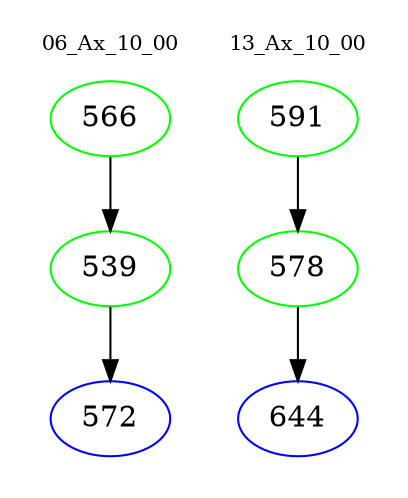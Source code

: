 digraph{
subgraph cluster_0 {
color = white
label = "06_Ax_10_00";
fontsize=10;
T0_566 [label="566", color="green"]
T0_566 -> T0_539 [color="black"]
T0_539 [label="539", color="green"]
T0_539 -> T0_572 [color="black"]
T0_572 [label="572", color="blue"]
}
subgraph cluster_1 {
color = white
label = "13_Ax_10_00";
fontsize=10;
T1_591 [label="591", color="green"]
T1_591 -> T1_578 [color="black"]
T1_578 [label="578", color="green"]
T1_578 -> T1_644 [color="black"]
T1_644 [label="644", color="blue"]
}
}
